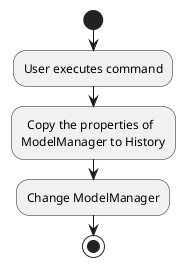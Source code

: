 @startuml
start
:User executes command;

'Since the beta syntax does not support placing the condition outside the
'diamond we place it as the true branch instead.

:  Copy the properties of
ModelManager to History;
:Change ModelManager;
stop
@enduml
